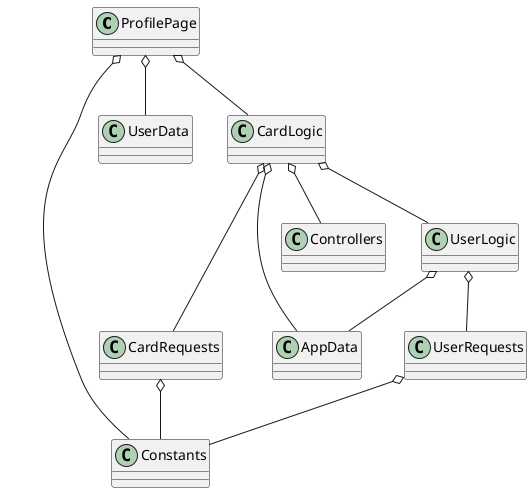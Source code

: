 @startuml
'https://plantuml.com/class-diagram

class ProfilePage
class Constants
class CardRequests
class AppData
class UserData
class CardLogic
class Controllers
class UserLogic
class UserRequests

ProfilePage o-- Constants
ProfilePage o-- CardLogic
CardLogic o-- CardRequests
CardLogic o-- AppData
CardLogic o-- Controllers
CardLogic o-- UserLogic
UserLogic o-- UserRequests
UserLogic o-- AppData
ProfilePage o-- UserData
CardRequests o-- Constants
UserRequests o-- Constants

@enduml